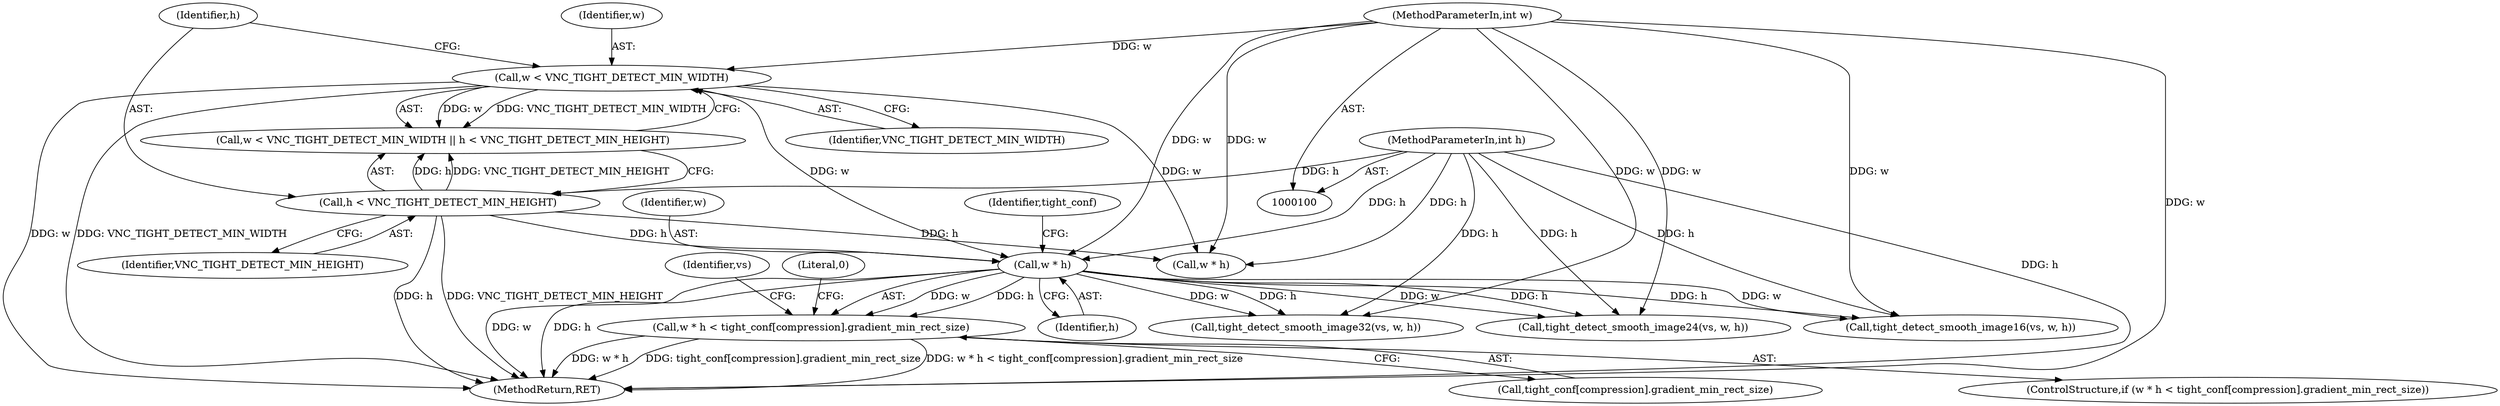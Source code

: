 digraph "0_qemu_9f64916da20eea67121d544698676295bbb105a7_4@array" {
"1000184" [label="(Call,w * h < tight_conf[compression].gradient_min_rect_size)"];
"1000185" [label="(Call,w * h)"];
"1000151" [label="(Call,w < VNC_TIGHT_DETECT_MIN_WIDTH)"];
"1000102" [label="(MethodParameterIn,int w)"];
"1000154" [label="(Call,h < VNC_TIGHT_DETECT_MIN_HEIGHT)"];
"1000103" [label="(MethodParameterIn,int h)"];
"1000183" [label="(ControlStructure,if (w * h < tight_conf[compression].gradient_min_rect_size))"];
"1000174" [label="(Call,w * h)"];
"1000185" [label="(Call,w * h)"];
"1000187" [label="(Identifier,h)"];
"1000190" [label="(Identifier,tight_conf)"];
"1000150" [label="(Call,w < VNC_TIGHT_DETECT_MIN_WIDTH || h < VNC_TIGHT_DETECT_MIN_HEIGHT)"];
"1000156" [label="(Identifier,VNC_TIGHT_DETECT_MIN_HEIGHT)"];
"1000155" [label="(Identifier,h)"];
"1000195" [label="(Literal,0)"];
"1000188" [label="(Call,tight_conf[compression].gradient_min_rect_size)"];
"1000216" [label="(Call,tight_detect_smooth_image24(vs, w, h))"];
"1000286" [label="(MethodReturn,RET)"];
"1000151" [label="(Call,w < VNC_TIGHT_DETECT_MIN_WIDTH)"];
"1000102" [label="(MethodParameterIn,int w)"];
"1000201" [label="(Identifier,vs)"];
"1000252" [label="(Call,tight_detect_smooth_image32(vs, w, h))"];
"1000152" [label="(Identifier,w)"];
"1000153" [label="(Identifier,VNC_TIGHT_DETECT_MIN_WIDTH)"];
"1000103" [label="(MethodParameterIn,int h)"];
"1000186" [label="(Identifier,w)"];
"1000260" [label="(Call,tight_detect_smooth_image16(vs, w, h))"];
"1000154" [label="(Call,h < VNC_TIGHT_DETECT_MIN_HEIGHT)"];
"1000184" [label="(Call,w * h < tight_conf[compression].gradient_min_rect_size)"];
"1000184" -> "1000183"  [label="AST: "];
"1000184" -> "1000188"  [label="CFG: "];
"1000185" -> "1000184"  [label="AST: "];
"1000188" -> "1000184"  [label="AST: "];
"1000195" -> "1000184"  [label="CFG: "];
"1000201" -> "1000184"  [label="CFG: "];
"1000184" -> "1000286"  [label="DDG: w * h"];
"1000184" -> "1000286"  [label="DDG: tight_conf[compression].gradient_min_rect_size"];
"1000184" -> "1000286"  [label="DDG: w * h < tight_conf[compression].gradient_min_rect_size"];
"1000185" -> "1000184"  [label="DDG: w"];
"1000185" -> "1000184"  [label="DDG: h"];
"1000185" -> "1000187"  [label="CFG: "];
"1000186" -> "1000185"  [label="AST: "];
"1000187" -> "1000185"  [label="AST: "];
"1000190" -> "1000185"  [label="CFG: "];
"1000185" -> "1000286"  [label="DDG: w"];
"1000185" -> "1000286"  [label="DDG: h"];
"1000151" -> "1000185"  [label="DDG: w"];
"1000102" -> "1000185"  [label="DDG: w"];
"1000154" -> "1000185"  [label="DDG: h"];
"1000103" -> "1000185"  [label="DDG: h"];
"1000185" -> "1000216"  [label="DDG: w"];
"1000185" -> "1000216"  [label="DDG: h"];
"1000185" -> "1000252"  [label="DDG: w"];
"1000185" -> "1000252"  [label="DDG: h"];
"1000185" -> "1000260"  [label="DDG: w"];
"1000185" -> "1000260"  [label="DDG: h"];
"1000151" -> "1000150"  [label="AST: "];
"1000151" -> "1000153"  [label="CFG: "];
"1000152" -> "1000151"  [label="AST: "];
"1000153" -> "1000151"  [label="AST: "];
"1000155" -> "1000151"  [label="CFG: "];
"1000150" -> "1000151"  [label="CFG: "];
"1000151" -> "1000286"  [label="DDG: w"];
"1000151" -> "1000286"  [label="DDG: VNC_TIGHT_DETECT_MIN_WIDTH"];
"1000151" -> "1000150"  [label="DDG: w"];
"1000151" -> "1000150"  [label="DDG: VNC_TIGHT_DETECT_MIN_WIDTH"];
"1000102" -> "1000151"  [label="DDG: w"];
"1000151" -> "1000174"  [label="DDG: w"];
"1000102" -> "1000100"  [label="AST: "];
"1000102" -> "1000286"  [label="DDG: w"];
"1000102" -> "1000174"  [label="DDG: w"];
"1000102" -> "1000216"  [label="DDG: w"];
"1000102" -> "1000252"  [label="DDG: w"];
"1000102" -> "1000260"  [label="DDG: w"];
"1000154" -> "1000150"  [label="AST: "];
"1000154" -> "1000156"  [label="CFG: "];
"1000155" -> "1000154"  [label="AST: "];
"1000156" -> "1000154"  [label="AST: "];
"1000150" -> "1000154"  [label="CFG: "];
"1000154" -> "1000286"  [label="DDG: h"];
"1000154" -> "1000286"  [label="DDG: VNC_TIGHT_DETECT_MIN_HEIGHT"];
"1000154" -> "1000150"  [label="DDG: h"];
"1000154" -> "1000150"  [label="DDG: VNC_TIGHT_DETECT_MIN_HEIGHT"];
"1000103" -> "1000154"  [label="DDG: h"];
"1000154" -> "1000174"  [label="DDG: h"];
"1000103" -> "1000100"  [label="AST: "];
"1000103" -> "1000286"  [label="DDG: h"];
"1000103" -> "1000174"  [label="DDG: h"];
"1000103" -> "1000216"  [label="DDG: h"];
"1000103" -> "1000252"  [label="DDG: h"];
"1000103" -> "1000260"  [label="DDG: h"];
}
